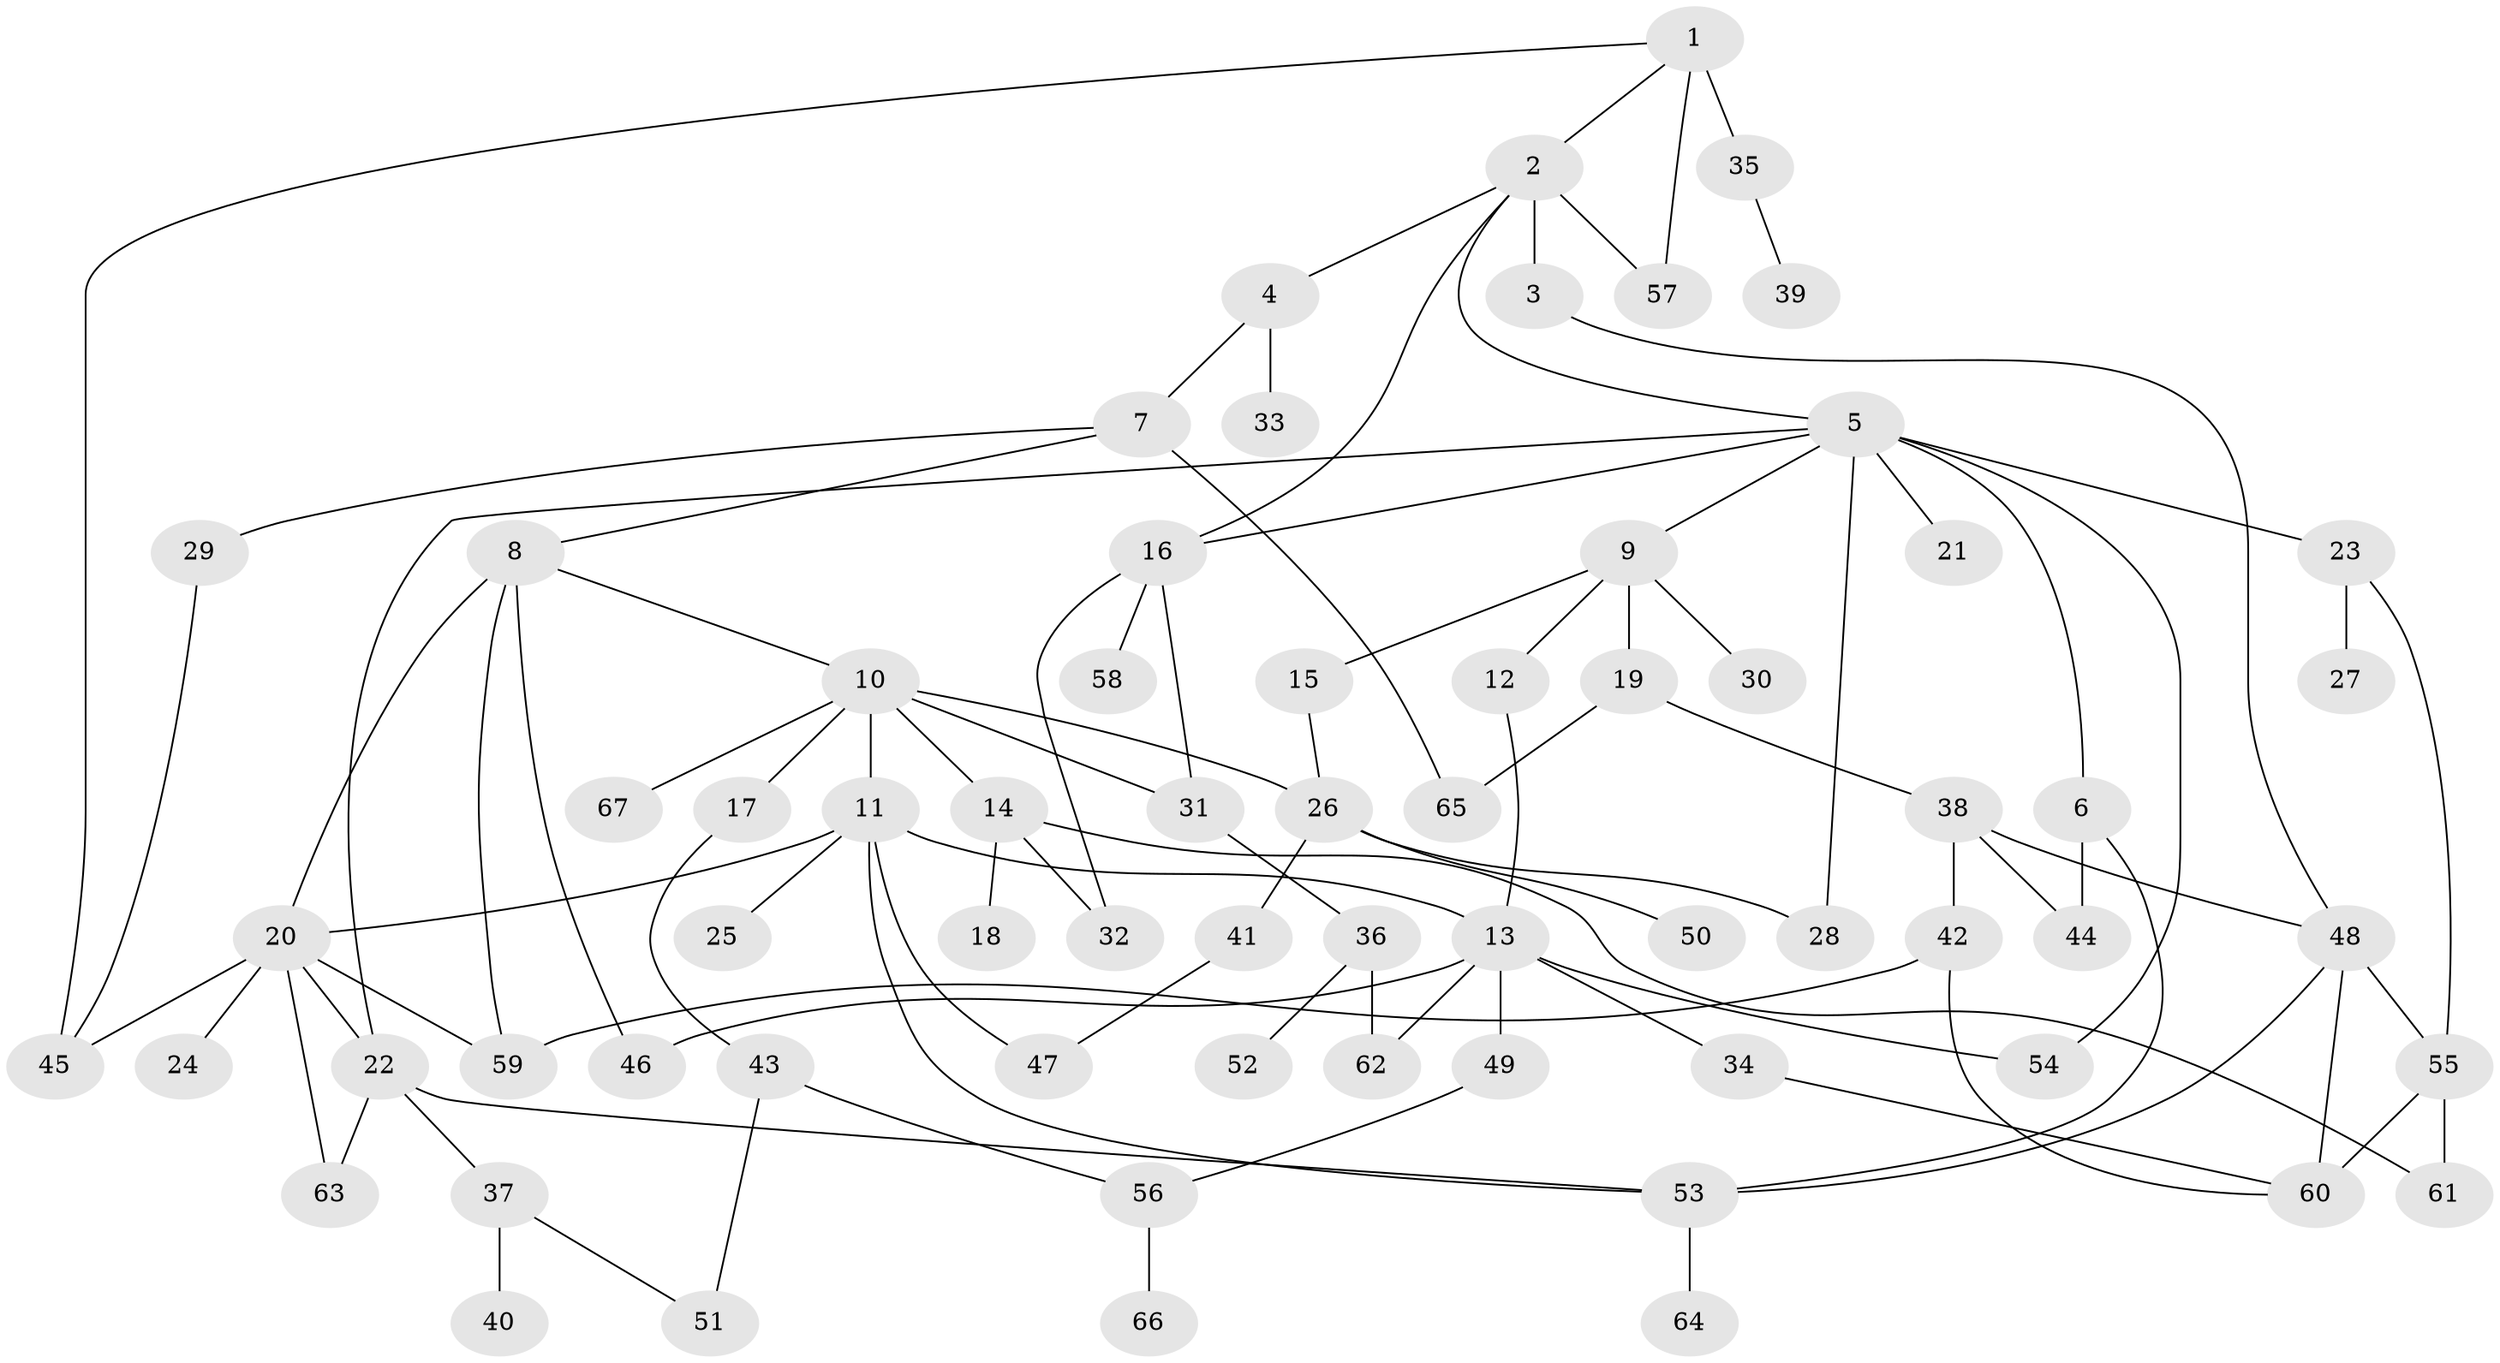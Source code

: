 // original degree distribution, {3: 0.1791044776119403, 6: 0.06716417910447761, 4: 0.05970149253731343, 11: 0.007462686567164179, 2: 0.2835820895522388, 8: 0.007462686567164179, 5: 0.029850746268656716, 1: 0.3582089552238806, 7: 0.007462686567164179}
// Generated by graph-tools (version 1.1) at 2025/34/03/09/25 02:34:14]
// undirected, 67 vertices, 97 edges
graph export_dot {
graph [start="1"]
  node [color=gray90,style=filled];
  1;
  2;
  3;
  4;
  5;
  6;
  7;
  8;
  9;
  10;
  11;
  12;
  13;
  14;
  15;
  16;
  17;
  18;
  19;
  20;
  21;
  22;
  23;
  24;
  25;
  26;
  27;
  28;
  29;
  30;
  31;
  32;
  33;
  34;
  35;
  36;
  37;
  38;
  39;
  40;
  41;
  42;
  43;
  44;
  45;
  46;
  47;
  48;
  49;
  50;
  51;
  52;
  53;
  54;
  55;
  56;
  57;
  58;
  59;
  60;
  61;
  62;
  63;
  64;
  65;
  66;
  67;
  1 -- 2 [weight=1.0];
  1 -- 35 [weight=3.0];
  1 -- 45 [weight=1.0];
  1 -- 57 [weight=1.0];
  2 -- 3 [weight=2.0];
  2 -- 4 [weight=1.0];
  2 -- 5 [weight=1.0];
  2 -- 16 [weight=1.0];
  2 -- 57 [weight=1.0];
  3 -- 48 [weight=1.0];
  4 -- 7 [weight=1.0];
  4 -- 33 [weight=1.0];
  5 -- 6 [weight=1.0];
  5 -- 9 [weight=1.0];
  5 -- 16 [weight=1.0];
  5 -- 21 [weight=1.0];
  5 -- 22 [weight=1.0];
  5 -- 23 [weight=1.0];
  5 -- 28 [weight=2.0];
  5 -- 54 [weight=1.0];
  6 -- 44 [weight=2.0];
  6 -- 53 [weight=1.0];
  7 -- 8 [weight=1.0];
  7 -- 29 [weight=1.0];
  7 -- 65 [weight=2.0];
  8 -- 10 [weight=1.0];
  8 -- 20 [weight=1.0];
  8 -- 46 [weight=1.0];
  8 -- 59 [weight=1.0];
  9 -- 12 [weight=1.0];
  9 -- 15 [weight=1.0];
  9 -- 19 [weight=1.0];
  9 -- 30 [weight=1.0];
  10 -- 11 [weight=1.0];
  10 -- 14 [weight=1.0];
  10 -- 17 [weight=1.0];
  10 -- 26 [weight=1.0];
  10 -- 31 [weight=1.0];
  10 -- 67 [weight=1.0];
  11 -- 13 [weight=1.0];
  11 -- 20 [weight=1.0];
  11 -- 25 [weight=1.0];
  11 -- 47 [weight=1.0];
  11 -- 53 [weight=1.0];
  12 -- 13 [weight=1.0];
  13 -- 34 [weight=1.0];
  13 -- 46 [weight=1.0];
  13 -- 49 [weight=1.0];
  13 -- 54 [weight=1.0];
  13 -- 62 [weight=1.0];
  14 -- 18 [weight=1.0];
  14 -- 32 [weight=1.0];
  14 -- 61 [weight=1.0];
  15 -- 26 [weight=1.0];
  16 -- 31 [weight=1.0];
  16 -- 32 [weight=1.0];
  16 -- 58 [weight=2.0];
  17 -- 43 [weight=1.0];
  19 -- 38 [weight=1.0];
  19 -- 65 [weight=1.0];
  20 -- 22 [weight=1.0];
  20 -- 24 [weight=1.0];
  20 -- 45 [weight=1.0];
  20 -- 59 [weight=1.0];
  20 -- 63 [weight=1.0];
  22 -- 37 [weight=1.0];
  22 -- 53 [weight=1.0];
  22 -- 63 [weight=1.0];
  23 -- 27 [weight=1.0];
  23 -- 55 [weight=1.0];
  26 -- 28 [weight=1.0];
  26 -- 41 [weight=1.0];
  26 -- 50 [weight=1.0];
  29 -- 45 [weight=1.0];
  31 -- 36 [weight=1.0];
  34 -- 60 [weight=1.0];
  35 -- 39 [weight=1.0];
  36 -- 52 [weight=1.0];
  36 -- 62 [weight=1.0];
  37 -- 40 [weight=2.0];
  37 -- 51 [weight=1.0];
  38 -- 42 [weight=1.0];
  38 -- 44 [weight=1.0];
  38 -- 48 [weight=1.0];
  41 -- 47 [weight=1.0];
  42 -- 59 [weight=1.0];
  42 -- 60 [weight=1.0];
  43 -- 51 [weight=1.0];
  43 -- 56 [weight=1.0];
  48 -- 53 [weight=1.0];
  48 -- 55 [weight=1.0];
  48 -- 60 [weight=2.0];
  49 -- 56 [weight=1.0];
  53 -- 64 [weight=1.0];
  55 -- 60 [weight=1.0];
  55 -- 61 [weight=1.0];
  56 -- 66 [weight=1.0];
}
